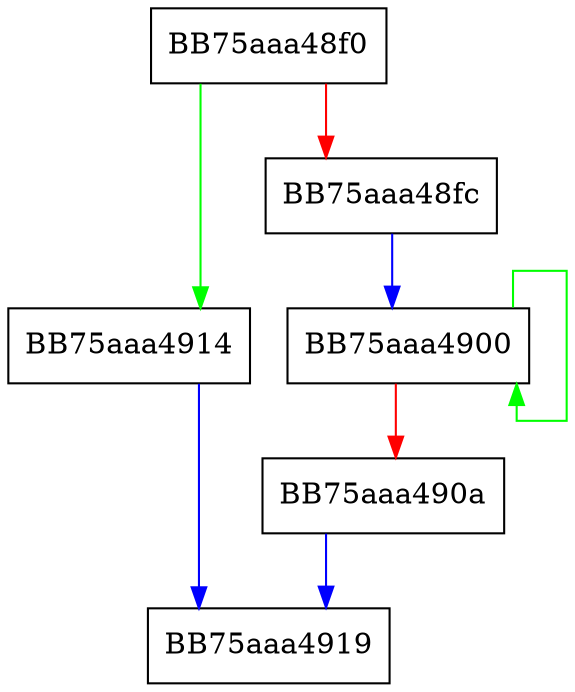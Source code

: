 digraph WPP_SF_SiiL {
  node [shape="box"];
  graph [splines=ortho];
  BB75aaa48f0 -> BB75aaa4914 [color="green"];
  BB75aaa48f0 -> BB75aaa48fc [color="red"];
  BB75aaa48fc -> BB75aaa4900 [color="blue"];
  BB75aaa4900 -> BB75aaa4900 [color="green"];
  BB75aaa4900 -> BB75aaa490a [color="red"];
  BB75aaa490a -> BB75aaa4919 [color="blue"];
  BB75aaa4914 -> BB75aaa4919 [color="blue"];
}